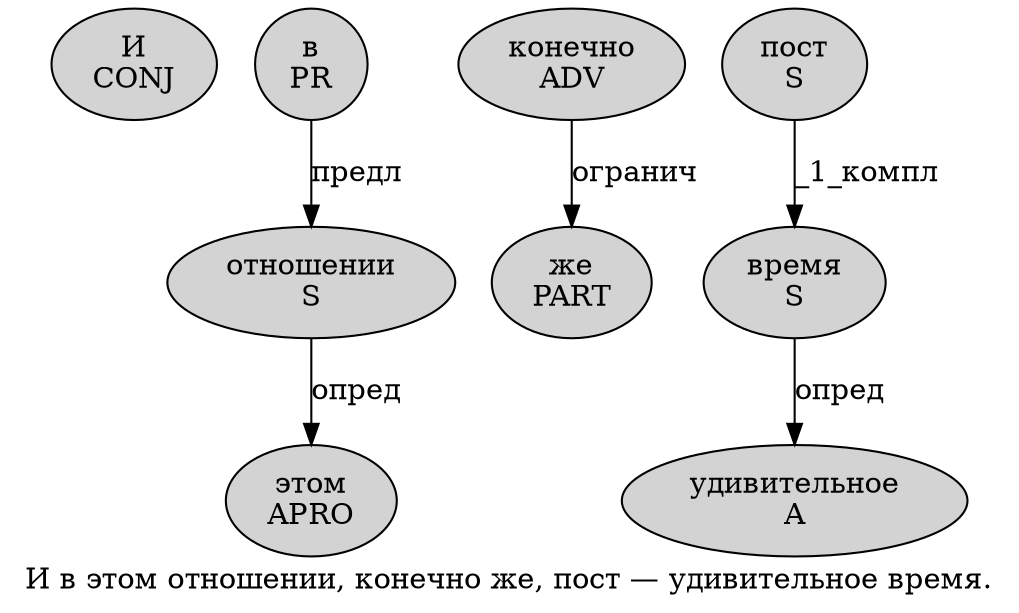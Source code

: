 digraph SENTENCE_1110 {
	graph [label="И в этом отношении, конечно же, пост — удивительное время."]
	node [style=filled]
		0 [label="И
CONJ" color="" fillcolor=lightgray penwidth=1 shape=ellipse]
		1 [label="в
PR" color="" fillcolor=lightgray penwidth=1 shape=ellipse]
		2 [label="этом
APRO" color="" fillcolor=lightgray penwidth=1 shape=ellipse]
		3 [label="отношении
S" color="" fillcolor=lightgray penwidth=1 shape=ellipse]
		5 [label="конечно
ADV" color="" fillcolor=lightgray penwidth=1 shape=ellipse]
		6 [label="же
PART" color="" fillcolor=lightgray penwidth=1 shape=ellipse]
		8 [label="пост
S" color="" fillcolor=lightgray penwidth=1 shape=ellipse]
		10 [label="удивительное
A" color="" fillcolor=lightgray penwidth=1 shape=ellipse]
		11 [label="время
S" color="" fillcolor=lightgray penwidth=1 shape=ellipse]
			11 -> 10 [label="опред"]
			3 -> 2 [label="опред"]
			1 -> 3 [label="предл"]
			8 -> 11 [label="_1_компл"]
			5 -> 6 [label="огранич"]
}